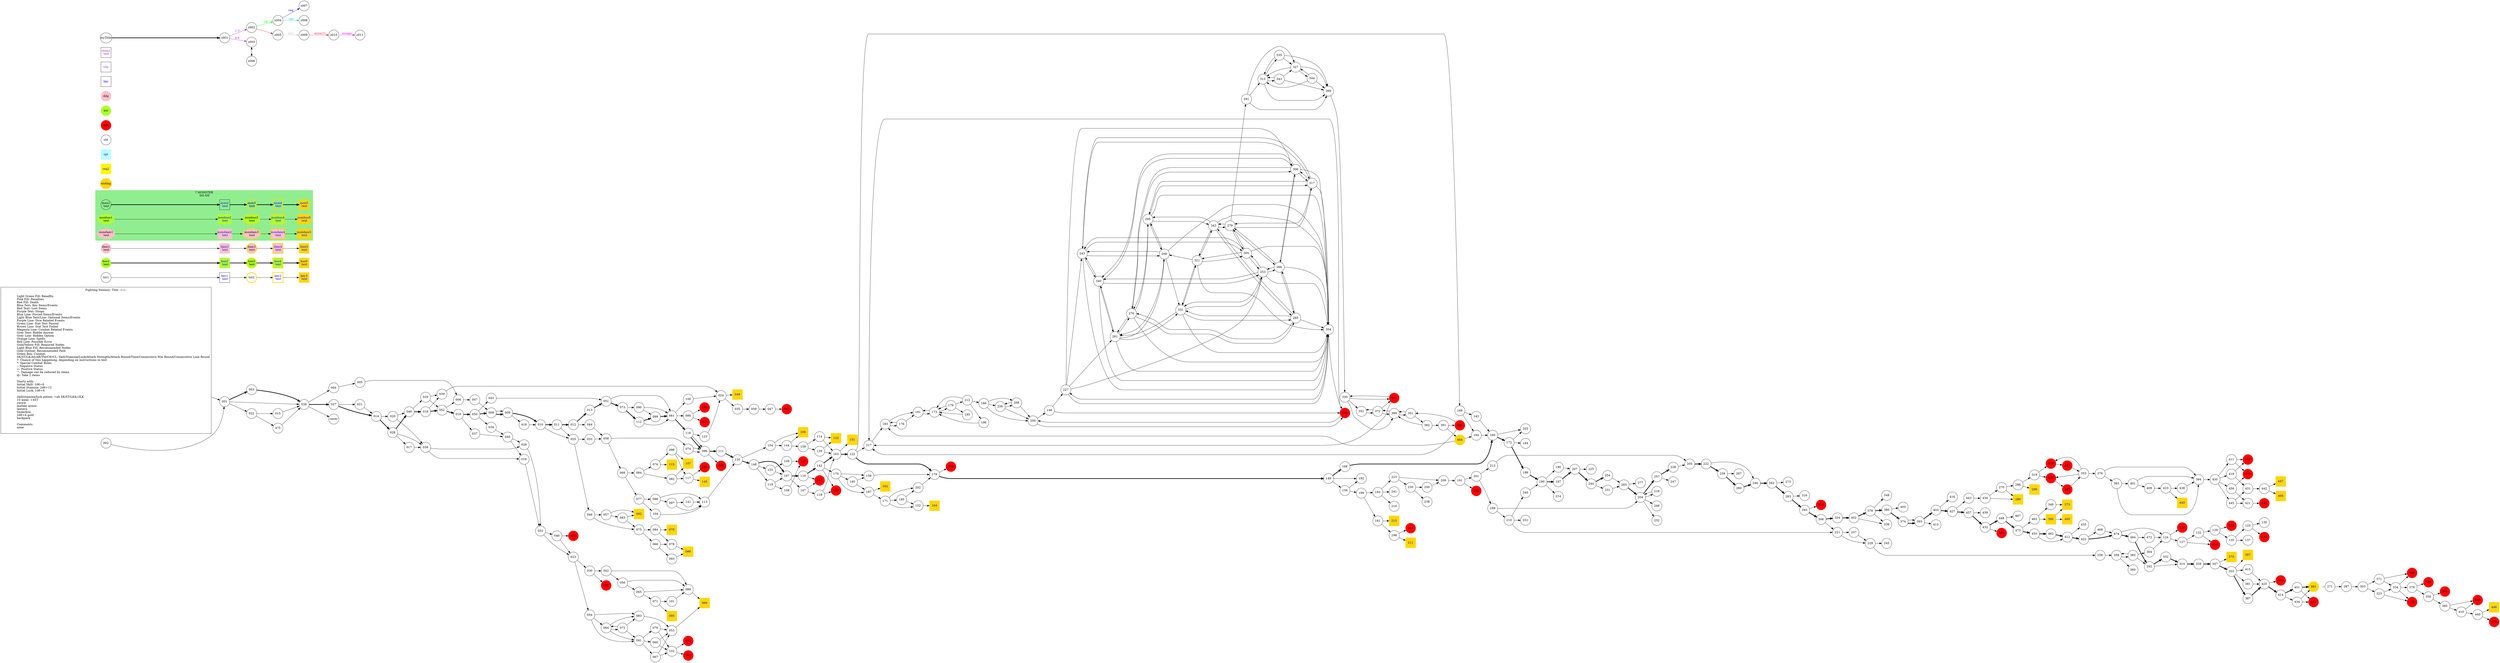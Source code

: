 digraph "Fighting Fantasy: Title" {
	// graph defaults
	rankdir=LR
	mclimit=50
	nodesep=.3 // changes horizontal separation of nodes
	ranksep=.4 // changes vertical separation of nodes
	node [height=.7
		width=.7
		shape=ellipse
		margin=0]
	edge[weight=5]

	// a box for a graph label
	// note that you can override the defaults set above
	title [label = "Fighting Fantasy: Title --/--/--\n\n \
		Light Green Fill: Benefits\l \
		Pink Fill: Penalties\l \
		Red Fill: Death\l \
		Blue Text: Key Items/Events\l \
		Red Text: Lost Items\l \
		Purple Text: Shops\l \
		Blue Line: Forced Items/Events\l \
		Light Blue Text/Line: Optional Items/Events\l \
		Purple Line: Dice Related Events\l \
		Green Line: Stat Test Passed\l \
		Brown Line: Stat Test Failed\l \
		Magenta Line: Combat Related Events\l \
		Grey Text: Riddle Answer\l \
		Grey Line: Hidden Option\l \
		Orange Line: Spells\l \
		Red Line: Possible Error\l \
		Gold/Yellow Fill: Required Nodes\l \
		Light Blue Fill: Recommended Nodes\l \
		Gold Outline: Recommended Path\l \
		Green Box: Combat\l \
		SK/ST/LK/AS/AR/TM/CW/CL: Skill/Stamina/Luck/Attack Strength/Attack Round/Time/Consecutive Win Round/Consecutive Lose Round\l \
		?: Chance of this happening, depending on instructions in text\l \
		*: Special Combat Rules\l \
		-: Negative Status\l \
		+: Positive Status\l \
		^: Damage can be reduced by items\l \
		@: Take 2 items\l\l \
		Starts with:\l \
		Initial Skill: 1d6+6\l \
		Initial Stamina: 2d6+12\l \
		Initial Luck: 1d6+6\l\l \
		skill/stamina/luck potion: +all SK/ST/LK&1ILK\l \
		10 meal: +4ST\l \
		sword\l \
		leather armor\l \
		lantern\l \
		tinderbox\l \
		2d6+6 gold\l \
		backpack\l\l \
		Comments:\l \
		none\l \
		"
		shape = "box"
		margin = 0.1]

	subgraph Required {
		node [style = "filled" color = "gold" fillcolor = "gold" fontcolor = "blue" shape = "rect"]
		key3
		boo5
		dam5
		monboo5
		mondam5
		mon5
		ending [fontcolor = "black" shape = "octagon"]
		049
		069
		070
		086
		092
		095
		106
		107
		115
		145
		151
		153
		162
		164
		211
		215
		280
		299
		373
		375
		390
		397
		400
		404 [fontcolor = "black" shape = "octagon"]
		446
		447
		449
		461 [fontcolor = "black" shape = "octagon"]
		466
	}

	subgraph Required2 {
		node [style = "filled" color = "#FFF700" fillcolor = "#FFF700" fontcolor = "blue" shape = "rect"]
		req2
	}

	subgraph Recommended {
		node [penwidth = 3 color = "gold"]
		txt2
		key2 [shape = "rect" fontcolor = "blue"]
		boo3 [style = "filled" fillcolor = "greenyellow"]
		boo4 [style = "filled" fillcolor = "greenyellow"]
		dam3 [style = "filled" fillcolor = "pink"]
		dam4 [style = "filled" fillcolor = "pink"]
		monboo3 [style = "filled" fillcolor = "greenyellow"]
		monboo4 [style = "filled" fillcolor = "greenyellow"]
		mondam3 [style = "filled" fillcolor = "pink"]
		mondam4 [style = "filled" fillcolor = "pink"]
		mon3
		mon4
	}
	
	subgraph Optional {
		node [style = "filled" color = "paleturquoise1" fillcolor = "paleturquoise1" fontcolor = "blue" shape = "rect"]
		opt
	}

	subgraph Combat {
		style = "filled" color = "palegreen2"
		subgraph cluster_MONSTER {
			label = "? MONSTER\n 0/0 0/0"
			mon1 [label = "\N\n text"]
			mon2 [shape = "rect" fontcolor = "blue" label = "\N\n text"]
			mon3 [label = "\N\n text"]
			mon4 [shape = "rect" fontcolor = "blue" label = "\N\n text"]
			mon5 [shape = "rect" fontcolor = "blue" label = "\N\n text"]
			monboo1 [style = "filled" color = "greenyellow" label = "\N\n text"]
			monboo2 [shape = "rect" style = "filled" color = "greenyellow" fontcolor = "blue" label = "\N\n text"]
			monboo3 [label = "\N\n text"]
			monboo4 [shape = "rect" fontcolor = "blue" label = "\N\n text"]
			monboo5 [shape = "rect" fontcolor = "blue" label = "\N\n text"]
			mondam1 [style = "filled" color = "pink" label = "\N\n text"]
			mondam2 [shape = "rect" style = "filled" color = "pink" fontcolor = "blue" label = "\N\n text"]
			mondam3 [label = "\N\n text"]
			mondam4 [shape = "rect" fontcolor = "blue" label = "\N\n text"]
			mondam5 [shape = "rect" fontcolor = "blue" label = "\N\n text"]
		}
		cbt
	}

	subgraph Death {
		node [style = "filled" color = "red"]
		ddt
		031
		055
		062
		081
		085
		087
		091
		103
		105
		121
		126
		128
		133
		136
		150
		157
		168
		182
		219
		236
		322
		326
		333
		337
		341
		345
		346
		370
		389
		392
		398
		406
		426
		429
		441
		452
		453
		460
		470
	}

	subgraph Boost {
		node [style = "filled" color = "greenyellow"]
		bst
		boo1 [label = "\N\n text"]
		boo2 [shape = "rect" fontcolor = "blue" label = "\N\n text"]
		boo3 [label = "\N\n text"]
		boo4 [shape = "rect" fontcolor = "blue" label = "\N\n text"]
		boo5 [shape = "rect" fontcolor = "blue" label = "\N\n text"]
	}

	subgraph Damage {
		node [style = "filled" color = "pink"]
		ddg
		dam1 [label = "\N\n text"]
		dam2 [shape = "rect" fontcolor = "blue" label = "\N\n text"]
		dam3 [label = "\N\n text"]
		dam4 [shape = "rect" fontcolor = "blue" label = "\N\n text"]
		dam5 [shape = "rect" fontcolor = "blue" label = "\N\n text"]
	}

	subgraph Key_Item {
		node [fontcolor = "blue" shape = "rect"]
		kky
		key1 [label = "\N\n text"]
		key2 [label = "\N\n text"]
		key3 [label = "\N\n text"]
	}
	
	subgraph Shop {
		node [fontcolor = "purple" shape = "rect"]
		shp
		shop1 [label = "\N\n text"]
	}

	mon1 -> mon2 -> mon3 -> mon4 -> mon5 [penwidth = 3]
	boo1 -> boo2 -> boo3 -> boo4 -> boo5 [penwidth = 3]
	dam1 -> dam2 -> dam3 -> dam4 -> dam5
	txt1 -> key1 -> txt2 -> key2 -> key3
	monboo1 -> monboo2 -> monboo3 -> monboo4 -> monboo5
	mondam1 -> mondam2 -> mondam3 -> mondam4 -> mondam5

	myTitle -> z001 [penwidth = 3]
	z001 -> z002 [color = "purple" fontcolor = "purple" label = "1-3"]
	z001 -> z003 [color = "purple" fontcolor = "purple" label = "4-6"]
	z002 -> z004 [color = "green" fontcolor = "green" label = "LK"]
	z002 -> z005 [color = "brown"]
	z003 -> z006 [dir = "both"]
	z004 -> z007 [color = "blue" fontcolor = "blue" label = "req"]
	z004 -> z008 [color = "cyan3" fontcolor = "cyan3" label = "-opt"]
	z005 -> z009 [color = "grey" fontcolor = "grey" label = "info"]
	z009 -> z010 [color = "crimson" fontcolor = "crimson" label = "error(?)"]
	z010 -> z011 [color = "magenta" fontcolor = "magenta" label = "escape"]
	{
		rank = same
		z003
		z006
	}

	title -> 001
	001 -> 003 [penwidth = 3]
	001 -> 036
	001 -> 022
	002 -> 001
	003 -> 036 [penwidth = 3]
	004 -> 005
	005 -> 006
	006 -> 007
	007 -> 008
	008 -> 009 [penwidth = 3]
	008 -> 009
	009 -> 010 [penwidth = 3]
	009 -> 418
	010 -> 025
	010 -> 011 [penwidth = 3]
	011 -> 025
	011 -> 012 [penwidth = 3]
	012 -> 013 [penwidth = 3]
	012 -> 044
	013 -> 051 [penwidth = 3]
	014 -> 028 [penwidth = 3]
	014 -> 020
	015 -> 036
	016 -> 032
	017 -> 038
	018 -> 052 [penwidth = 3]
	018 -> 039
	019 -> 050 [penwidth = 3]
	019 -> 037
	020 -> 048
	020 -> 038
	021 -> 014
	022 -> 015
	022 -> 475
	023 -> 054
	023 -> 030
	024 -> 049
	024 -> 035
	025 -> 046
	025 -> 033
	026 -> 032
	027 -> 014 [penwidth = 3]
	027 -> 021
	028 -> 017
	028 -> 038
	028 -> 048 [penwidth = 3]
	029 -> 052
	029 -> 039
	030 -> 042
	030 -> 055
	032 -> 040
	032 -> 023
	033 -> 058
	034 -> 045
	035 -> 059
	036 -> 027 [penwidth = 3]
	036 -> 004
	036 -> cover
	037 -> 045
	038 -> 016
	038 -> 026
	039 -> 024
	040 -> 023
	040 -> 031
	041 -> 079
	041 -> 060
	041 -> 067
	042 -> 089
	042 -> 056
	043 -> 051
	044 -> 058
	045 -> 016
	045 -> 026
	046 -> 057
	046 -> 075
	047 -> 062
	048 -> 029
	048 -> 018 [penwidth = 3]
	050 -> 043
	050 -> 034
	050 -> 008 [penwidth = 3]
	051 -> 073 [penwidth = 3]
	051 -> 061
	052 -> 019 [penwidth = 3]
	052 -> 006
	053 -> 069
	054 -> 064
	054 -> 041
	054 -> 083
	056 -> 089
	056 -> 065
	057 -> 092
	057 -> 063
	058 -> 074
	058 -> 068
	059 -> 047
	060 -> 053
	060 -> 102
	061 -> 100
	061 -> 116 [penwidth = 3]
	061 -> 080
	063 -> 092
	063 -> 075
	064 -> 072
	064 -> 041
	064 -> 083
	065 -> 089
	065 -> 071
	066 -> 093
	066 -> 078
	067 -> 053
	067 -> 102
	068 -> 094
	068 -> 077
	071 -> 101
	071 -> 095
	072 -> 064
	072 -> 041
	072 -> 083
	073 -> 090
	073 -> 112 [penwidth = 3]
	074 -> 096
	074 -> 096
	075 -> 084
	075 -> 066
	076 -> 115
	076 -> 098
	077 -> 104
	077 -> 088
	078 -> 086
	079 -> 053
	079 -> 102
	080 -> 103
	080 -> 087
	082 -> 117
	082 -> 107
	083 -> 053
	084 -> 070
	084 -> 078
	088 -> 113
	088 -> 097
	089 -> 069
	090 -> 099
	090 -> 061
	093 -> 086
	094 -> 076
	094 -> 082
	096 -> 085
	096 -> 111 [penwidth = 3]
	097 -> 113
	097 -> 141
	098 -> 117
	098 -> 107
	099 -> 061 [penwidth = 3]
	100 -> 024
	101 -> 089
	102 -> 081
	102 -> 091
	104 -> 113
	108 -> 121
	109 -> 121
	110 -> 157
	110 -> 142 [penwidth = 3]
	111 -> 120 [penwidth = 3]
	112 -> 099 [penwidth = 3]
	112 -> 061
	113 -> 120
	114 -> 153
	114 -> 163
	116 -> 123
	116 -> 096 [penwidth = 3]
	116 -> 096
	117 -> 145
	117 -> 105
	118 -> 163
	118 -> 150
	119 -> 108
	119 -> 167
	120 -> 148 [penwidth = 3]
	120 -> 154
	122 -> 169
	122 -> 178 [penwidth = 3]
	122 -> 217
	123 -> 024
	124 -> 128
	124 -> 127
	125 -> 130
	125 -> 133
	127 -> 132
	127 -> 136
	129 -> 135
	129 -> 126
//	130 -> 
//	131 -> 
	132 -> 129
	132 -> 136
//	134 -> 
	135 -> 137
	135 -> 125
//	137 -> 
//	138 -> 
	139 -> 153
	139 -> 163
	140 -> 158
	140 -> 187
	141 -> 113
	142 -> 163 [penwidth = 3]
	142 -> 170
	142 -> 150
	143 -> 160
	144 -> 106
	144 -> 159
	146 -> 227
	146 -> 236
	147 -> 157
	147 -> 118
	148 -> 119
	148 -> 155
	148 -> 167 [penwidth = 3]
	149 -> 192
	149 -> 166 [penwidth = 3]
	149 -> 156
	152 -> 164
	154 -> 106
	154 -> 144
	155 -> 109
	155 -> 167
	156 -> 192
	156 -> 199
	158 -> 178
	159 -> 114
	159 -> 139
	160 -> 203
	160 -> 172 [penwidth = 3]
	161 -> 173
	163 -> 122 [penwidth = 3]
	163 -> 151
//	165 -> 
	166 -> 160 [penwidth = 3]
	167 -> 110 [penwidth = 3]
	167 -> 147
	169 -> 194
	169 -> 143
	170 -> 140
	170 -> 158
	170 -> 187
	171 -> 202
	171 -> 152
	171 -> 185
	172 -> 203
	172 -> 188 [penwidth = 3]
	172 -> 184
	173 -> 179
	173 -> 161
//	174 -> 
//	175 -> 
	176 -> 183
	176 -> 161
//	177 -> 
	178 -> 168
	178 -> 149 [penwidth = 3]
	179 -> 195
	179 -> 212
	179 -> 173
	180 -> 214
	180 -> 197 [penwidth = 3]
	180 -> 190
	181 -> 215
	181 -> 198
	183 -> 176
	183 -> 161
//	184 -> 
	185 -> 202
	185 -> 152
	186 -> 226
	186 -> 208
	186 -> 200
	187 -> 162
	187 -> 171
	188 -> 180 [penwidth = 3]
	189 -> 210
	189 -> 204
	190 -> 207
	191 -> 201
	191 -> 182
//	192 -> 
	193 -> 223
	193 -> 241
	193 -> 216
	194 -> 160
	195 -> 173
	196 -> 173
	197 -> 207 [penwidth = 3]
	198 -> 219
	198 -> 211
	199 -> 193
	199 -> 181
	200 -> 146
	200 -> 236
	201 -> 189
	201 -> 213
	202 -> 178
//	203 -> 
	204 -> 218
	204 -> 257 [penwidth = 3]
	204 -> 248
	204 -> 232
	205 -> 222 [penwidth = 3]
//	206 -> 
	207 -> 225
	207 -> 244 [penwidth = 3]
	208 -> 226
	208 -> 200
	209 -> 191
	210 -> 221
	210 -> 251
	210 -> 240
	212 -> 186
	212 -> 196
	212 -> 173
	213 -> 205
//	214 -> 
//	216 -> 
	217 -> 183
	218 -> 204
//	220 -> 
	221 -> 237
	221 -> 229
	222 -> 239 [penwidth = 3]
	222 -> 246
	223 -> 209
	223 -> 230
//	224 -> 
//	225 -> 
	226 -> 208
	226 -> 200
	227 -> 243
	227 -> 261
	227 -> 253
	227 -> 306
	227 -> 354
	228 -> 205
	229 -> 245
	229 -> 258
	230 -> 250
	230 -> 238
	231 -> 263
//	232 -> 
//	233 -> 
//	234 -> 
//	235 -> 
	236 -> 200
	236 -> 217
	237 -> 229
//	238 -> 
	239 -> 267
	239 -> 260 [penwidth = 3]
	240 -> 180
//	241 -> 
//	242 -> 
	243 -> 340
	243 -> 269
	243 -> 305
	243 -> 317
	243 -> 354
	244 -> 254 [penwidth = 3]
	244 -> 231
//	245 -> 
	246 -> 262 [penwidth = 3]
//	247 -> 
//	248 -> 
//	249 -> 
	250 -> 209
//	251 -> 
//	252 -> 
	253 -> 305
	253 -> 331
	253 -> 340
	253 -> 266
	253 -> 354
	254 -> 263
//	255 -> 
//	256 -> 
	257 -> 247
	257 -> 228 [penwidth = 3]
	258 -> 358
//	259 -> 
	260 -> 246 [penwidth = 3]
	261 -> 269
	261 -> 340
	261 -> 331
	261 -> 276
	261 -> 354
	262 -> 273
	262 -> 283 [penwidth = 3]
	263 -> 277
	263 -> 204 [penwidth = 3]
//	264 -> 
//	265 -> 
	266 -> 279
	266 -> 285
	266 -> 306
	266 -> 253
	266 -> 354
//	267 -> 
//	268 -> 
	269 -> 261
	269 -> 243
	269 -> 331
	269 -> 295
	269 -> 354
	270 -> 286
	270 -> 280
	271 -> 287
//	272 -> 
//	273 -> 
//	274 -> 
//	275 -> 
	276 -> 295
	276 -> 306
	276 -> 285
	276 -> 261
	276 -> 354
//	277 -> 
//	278 -> 
	279 -> 266
	279 -> 342
	279 -> 317
	279 -> 305
	279 -> 291
//	281 -> 
//	282 -> 
	283 -> 316
	283 -> 293 [penwidth = 3]
//	284 -> 
	285 -> 342
	285 -> 266
	285 -> 276
	285 -> 331
	285 -> 354
	286 -> 319
	286 -> 299
	287 -> 303
//	288 -> 
//	289 -> 
//	290 -> 
	291 -> 313
	291 -> 327
	291 -> 369
	292 -> 332 [penwidth = 3]
	292 -> 314
	293 -> 308 [penwidth = 3]
	293 -> 322
//	294 -> 
	295 -> 276
	295 -> 317
	295 -> 342
	295 -> 269
	295 -> 354
//	296 -> 
//	297 -> 
//	298 -> 
//	300 -> 
//	301 -> 
//	302 -> 
	303 -> 371
	303 -> 323
	304 -> 124
	305 -> 253
	305 -> 321
	305 -> 243
	305 -> 279
	305 -> 354
	306 -> 317
	306 -> 276
	306 -> 266
	306 -> 340
	306 -> 354
//	307 -> 
	308 -> 221
	308 -> 324 [penwidth = 3]
//	309 -> 
//	310 -> 
//	311 -> 
//	312 -> 
	313 -> 335
	313 -> 343
	313 -> 369
	314 -> 329 [penwidth = 3]
//	315 -> 
//	316 -> 
	317 -> 306
	317 -> 295
	317 -> 279
	317 -> 243
	317 -> 354
//	318 -> 
	319 -> 326
	319 -> 337
//	320 -> 
	321 -> 331
	321 -> 305
	321 -> 269
	321 -> 342
	321 -> 354
	323 -> 370
	323 -> 334
	324 -> 402 [penwidth = 3]
//	325 -> 
	326 -> 333
	327 -> 313
	327 -> 344
	327 -> 369
//	328 -> 
	329 -> 347 [penwidth = 3]
	330 -> 352
	330 -> 341
	330 -> 399
	331 -> 321
	331 -> 253
	331 -> 261
	331 -> 285
	331 -> 354
	332 -> 314 [penwidth = 3]
	333 -> 353
	334 -> 346
	334 -> 370
	334 -> 379
	335 -> 313
	335 -> 327
	335 -> 369
//	336 -> 
	337 -> 345
//	338 -> 
//	339 -> 
	340 -> 243
	340 -> 261
	340 -> 253
	340 -> 306
	340 -> 354
	341 -> 330
	341 -> 217
	342 -> 285
	342 -> 279
	342 -> 295
	342 -> 321
	342 -> 354
	343 -> 313
	343 -> 327
	343 -> 369
	344 -> 313
	344 -> 327
	344 -> 369
	345 -> 353
	347 -> 375
	347 -> 355 [penwidth = 3]
	348 -> 373
//	349 -> 
//	350 -> 
	351 -> 399
	351 -> 382
	352 -> 372
	337 -> 353 [dir = back]
	326 -> 353 [dir = back]
	353 -> 376
	354 -> 227
	354 -> 236
	355 -> 387 [penwidth = 3]
	355 -> 415
	355 -> 381
	355 -> 397
	356 -> 392
	356 -> 385
//	357 -> 
	358 -> 360
	358 -> 365
//	359 -> 
//	360 -> 
//	361 -> 
//	362 -> 
//	363 -> 
//	364 -> 
	365 -> 292
	365 -> 358
	365 -> 304
//	366 -> 
//	367 -> 
//	368 -> 
	369 -> 330
	371 -> 346
	371 -> 334
	372 -> 352
	372 -> 341
	372 -> 399
	374 -> 393 [penwidth = 3]
	374 -> 393
	376 -> 394
	376 -> 383
//	377 -> 
	378 -> 349
	378 -> 338
	378 -> 386 [penwidth = 3]
	379 -> 389
	379 -> 356
//	380 -> 
	381 -> 425
	382 -> 399
	382 -> 391
	383 -> 394
	383 -> 401
//	384 -> 
	385 -> 398
	385 -> 410
	386 -> 405
	386 -> 374 [penwidth = 3]
	387 -> 425 [penwidth = 3]
//	388 -> 
	390 -> 373
	390 -> 400
	391 -> 404
	391 -> 426
	393 -> 413
	393 -> 403 [penwidth = 3]
	394 -> 430
//	395 -> 
//	396 -> 
//	398 -> 
	399 -> 351
	399 -> 372
	401 -> 394
	401 -> 409
	402 -> 378 [penwidth = 3]
	402 -> 338
	403 -> 427 [penwidth = 3]
	403 -> 416
	404 -> 194
	404 -> 183
//	405 -> 
//	407 -> 
//	408 -> 
	409 -> 423
	410 -> 440
	410 -> 398
	411 -> 470
	411 -> 452
	412 -> 422 [penwidth = 3]
	412 -> 435
//	413 -> 
	414 -> 451 [penwidth = 3]
	414 -> 434
	415 -> 425
//	416 -> 
//	417 -> 
	418 -> 010
	419 -> 431
	419 -> 452
//	420 -> 
	421 -> 453
	422 -> 468
	422 -> 474 [penwidth = 3]
	423 -> 438
	423 -> 449
//	424 -> 
	425 -> 414 [penwidth = 3]
	425 -> 406
	426 -> 351
	426 -> 217
	427 -> 457 [penwidth = 3]
	427 -> 443
//	428 -> 
	430 -> 445
	430 -> 411
	430 -> 419
	430 -> 456
	431 -> 442
	432 -> 448 [penwidth = 3]
	432 -> 460
//	433 -> 
	434 -> 441
	434 -> 461
//	435 -> 
	436 -> 280
	436 -> 270
//	437 -> 
	438 -> 394
//	439 -> 
	440 -> 446
	440 -> 429
	442 -> 447
	442 -> 466
	443 -> 436
//	444 -> 
	445 -> 431
	445 -> 421
//	446 -> 
	448 -> 473 [penwidth = 3]
	448 -> 467
//	450 -> 
	451 -> 441
	451 -> 461 [penwidth = 3]
//	454 -> 
	455 -> 412
	455 -> 462 [penwidth = 3]
	456 -> 470
	456 -> 421
	457 -> 439
	457 -> 432 [penwidth = 3]
//	458 -> 
//	459 -> 
	461 -> 271 [color = "grey"]
	462 -> 412 [penwidth = 3]
//	463 -> 
	464 -> 472
	464 -> 292 [penwidth = 3]
	465 -> 348
	465 -> 390
//	467 -> 
	468 -> 474
//	469 -> 
//	471 -> 
	472 -> 124
	473 -> 455 [penwidth = 3]
	473 -> 465
	474 -> 124
	474 -> 464 [penwidth = 3]
	475 -> 036
}
